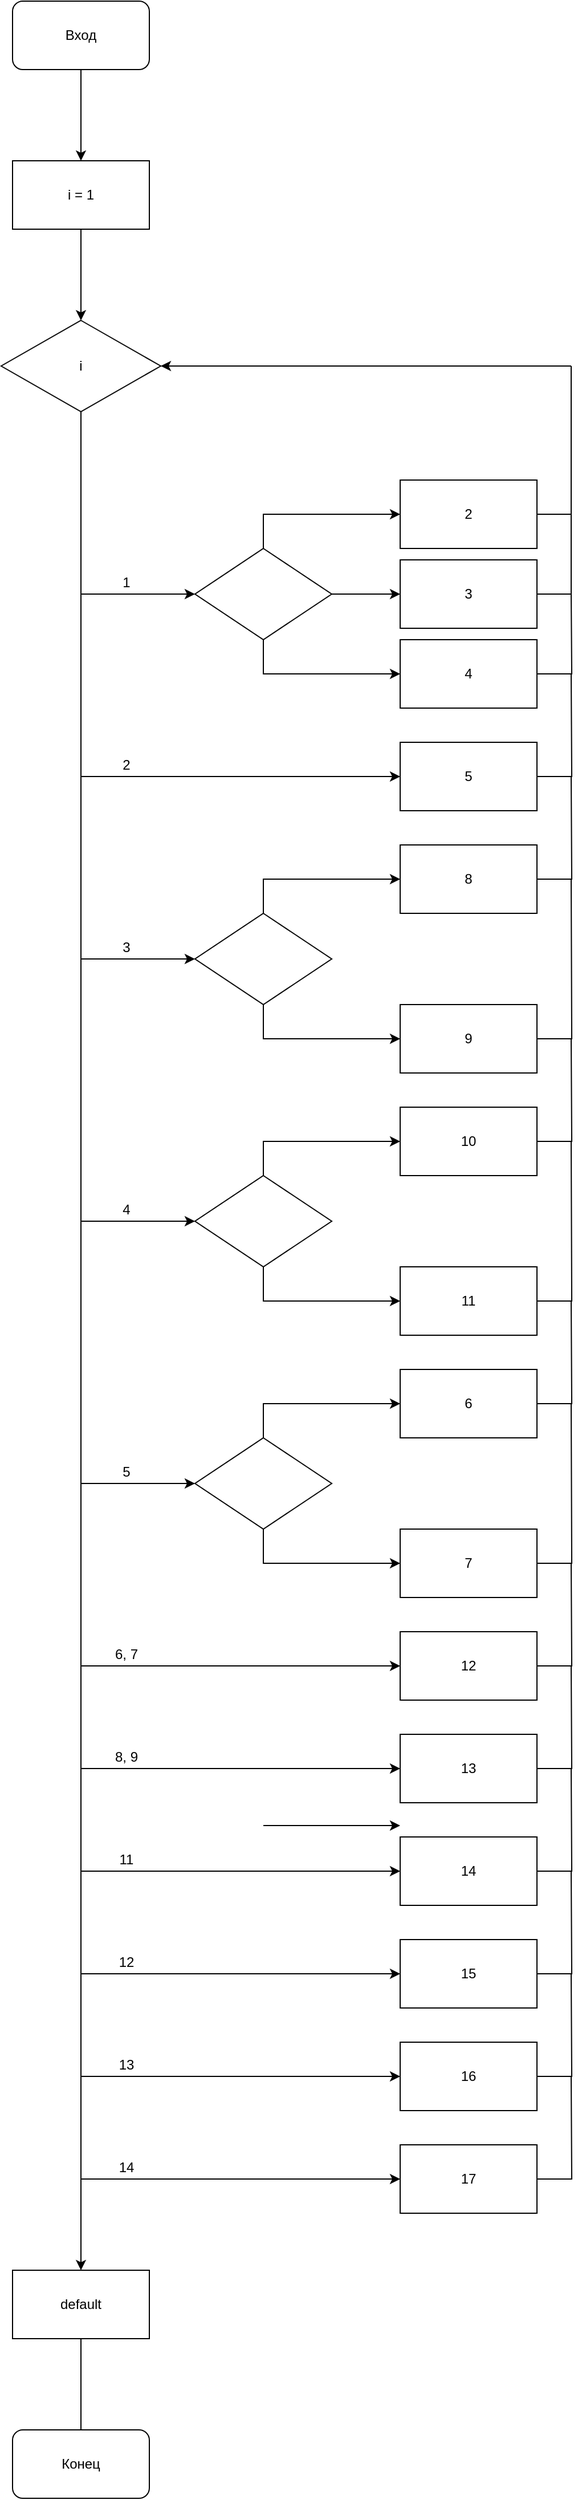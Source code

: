 <mxfile version="12.4.2" type="device" pages="1"><diagram id="IKsdz007_3M3mUyME8Tq" name="Страница 1"><mxGraphModel dx="868" dy="520" grid="1" gridSize="10" guides="1" tooltips="1" connect="1" arrows="1" fold="1" page="0" pageScale="1" pageWidth="827" pageHeight="1169" math="0" shadow="0"><root><mxCell id="0"/><mxCell id="1" parent="0"/><mxCell id="4_eSJeXzZ1_JEW9OCJUI-3" value="" style="edgeStyle=orthogonalEdgeStyle;rounded=0;orthogonalLoop=1;jettySize=auto;html=1;" parent="1" source="4_eSJeXzZ1_JEW9OCJUI-1" edge="1"><mxGeometry relative="1" as="geometry"><mxPoint x="380" y="180" as="targetPoint"/></mxGeometry></mxCell><mxCell id="4_eSJeXzZ1_JEW9OCJUI-1" value="Вход" style="rounded=1;whiteSpace=wrap;html=1;" parent="1" vertex="1"><mxGeometry x="320" y="40" width="120" height="60" as="geometry"/></mxCell><mxCell id="4_eSJeXzZ1_JEW9OCJUI-8" value="" style="edgeStyle=orthogonalEdgeStyle;rounded=0;orthogonalLoop=1;jettySize=auto;html=1;" parent="1" edge="1"><mxGeometry relative="1" as="geometry"><mxPoint x="380" y="240" as="sourcePoint"/><mxPoint x="380" y="320" as="targetPoint"/></mxGeometry></mxCell><mxCell id="4_eSJeXzZ1_JEW9OCJUI-35" value="i" style="rhombus;whiteSpace=wrap;html=1;" parent="1" vertex="1"><mxGeometry x="310" y="320" width="140" height="80" as="geometry"/></mxCell><mxCell id="4_eSJeXzZ1_JEW9OCJUI-38" value="i = 1" style="rounded=0;whiteSpace=wrap;html=1;" parent="1" vertex="1"><mxGeometry x="320" y="180" width="120" height="60" as="geometry"/></mxCell><mxCell id="4_eSJeXzZ1_JEW9OCJUI-49" value="1" style="text;html=1;strokeColor=none;fillColor=none;align=center;verticalAlign=middle;whiteSpace=wrap;rounded=0;" parent="1" vertex="1"><mxGeometry x="400" y="540" width="40" height="20" as="geometry"/></mxCell><mxCell id="4_eSJeXzZ1_JEW9OCJUI-53" style="edgeStyle=orthogonalEdgeStyle;rounded=0;orthogonalLoop=1;jettySize=auto;html=1;endArrow=classic;endFill=1;strokeColor=#000000;exitX=0.5;exitY=0;exitDx=0;exitDy=0;entryX=0;entryY=0.5;entryDx=0;entryDy=0;" parent="1" source="4_eSJeXzZ1_JEW9OCJUI-52" target="4_eSJeXzZ1_JEW9OCJUI-54" edge="1"><mxGeometry relative="1" as="geometry"><mxPoint x="660" y="500" as="targetPoint"/><Array as="points"><mxPoint x="540" y="490"/></Array></mxGeometry></mxCell><mxCell id="4_eSJeXzZ1_JEW9OCJUI-56" style="edgeStyle=orthogonalEdgeStyle;rounded=0;orthogonalLoop=1;jettySize=auto;html=1;entryX=0;entryY=0.5;entryDx=0;entryDy=0;endArrow=classic;endFill=1;strokeColor=#000000;" parent="1" source="4_eSJeXzZ1_JEW9OCJUI-52" target="4_eSJeXzZ1_JEW9OCJUI-55" edge="1"><mxGeometry relative="1" as="geometry"><Array as="points"><mxPoint x="620" y="560"/><mxPoint x="620" y="560"/></Array></mxGeometry></mxCell><mxCell id="4_eSJeXzZ1_JEW9OCJUI-52" value="" style="rhombus;whiteSpace=wrap;html=1;" parent="1" vertex="1"><mxGeometry x="480" y="520" width="120" height="80" as="geometry"/></mxCell><mxCell id="4_eSJeXzZ1_JEW9OCJUI-63" style="edgeStyle=elbowEdgeStyle;rounded=0;orthogonalLoop=1;jettySize=auto;elbow=vertical;html=1;endArrow=none;endFill=0;endSize=0;strokeColor=#000000;strokeWidth=1;" parent="1" source="4_eSJeXzZ1_JEW9OCJUI-54" edge="1"><mxGeometry relative="1" as="geometry"><mxPoint x="810" y="490" as="targetPoint"/></mxGeometry></mxCell><mxCell id="4_eSJeXzZ1_JEW9OCJUI-54" value="2" style="rounded=0;whiteSpace=wrap;html=1;" parent="1" vertex="1"><mxGeometry x="660" y="460" width="120" height="60" as="geometry"/></mxCell><mxCell id="4_eSJeXzZ1_JEW9OCJUI-61" value="" style="edgeStyle=elbowEdgeStyle;rounded=0;orthogonalLoop=1;jettySize=auto;elbow=vertical;html=1;endArrow=none;endFill=0;endSize=0;strokeColor=#000000;strokeWidth=1;exitX=1;exitY=0.5;exitDx=0;exitDy=0;" parent="1" source="4_eSJeXzZ1_JEW9OCJUI-55" edge="1"><mxGeometry relative="1" as="geometry"><mxPoint x="810" y="360" as="targetPoint"/><Array as="points"><mxPoint x="800" y="560"/><mxPoint x="790" y="630"/><mxPoint x="790" y="610"/><mxPoint x="790" y="720"/><mxPoint x="770" y="730"/><mxPoint x="860" y="470"/><mxPoint x="820" y="670"/></Array></mxGeometry></mxCell><mxCell id="4_eSJeXzZ1_JEW9OCJUI-55" value="3" style="rounded=0;whiteSpace=wrap;html=1;" parent="1" vertex="1"><mxGeometry x="660" y="530" width="120" height="60" as="geometry"/></mxCell><mxCell id="4_eSJeXzZ1_JEW9OCJUI-62" value="" style="endArrow=none;html=1;strokeColor=#000000;strokeWidth=1;exitX=1;exitY=0.5;exitDx=0;exitDy=0;endFill=0;startArrow=classic;startFill=1;" parent="1" source="4_eSJeXzZ1_JEW9OCJUI-35" edge="1"><mxGeometry width="50" height="50" relative="1" as="geometry"><mxPoint x="640" y="360" as="sourcePoint"/><mxPoint x="810" y="360" as="targetPoint"/></mxGeometry></mxCell><mxCell id="-wZU0GKNTRSujly52MlM-6" style="edgeStyle=orthogonalEdgeStyle;rounded=0;orthogonalLoop=1;jettySize=auto;html=1;endArrow=classic;endFill=1;strokeColor=#000000;" parent="1" edge="1"><mxGeometry relative="1" as="geometry"><mxPoint x="480" y="560" as="targetPoint"/><Array as="points"><mxPoint x="380" y="560"/></Array><mxPoint x="380" y="400" as="sourcePoint"/></mxGeometry></mxCell><mxCell id="dnbTcPZPmtyTJztEf2Md-1" style="edgeStyle=orthogonalEdgeStyle;rounded=0;orthogonalLoop=1;jettySize=auto;html=1;endArrow=classic;endFill=1;strokeColor=#000000;exitX=0.5;exitY=1;exitDx=0;exitDy=0;entryX=0;entryY=0.5;entryDx=0;entryDy=0;" edge="1" parent="1" source="4_eSJeXzZ1_JEW9OCJUI-52" target="dnbTcPZPmtyTJztEf2Md-2"><mxGeometry relative="1" as="geometry"><mxPoint x="660" y="650" as="targetPoint"/><Array as="points"><mxPoint x="540" y="630"/></Array><mxPoint x="540" y="630" as="sourcePoint"/></mxGeometry></mxCell><mxCell id="dnbTcPZPmtyTJztEf2Md-3" style="edgeStyle=orthogonalEdgeStyle;rounded=0;orthogonalLoop=1;jettySize=auto;html=1;strokeColor=#000000;endArrow=none;endFill=0;" edge="1" parent="1" source="dnbTcPZPmtyTJztEf2Md-2"><mxGeometry relative="1" as="geometry"><mxPoint x="810" y="560" as="targetPoint"/></mxGeometry></mxCell><mxCell id="dnbTcPZPmtyTJztEf2Md-2" value="4" style="rounded=0;whiteSpace=wrap;html=1;" vertex="1" parent="1"><mxGeometry x="660" y="600" width="120" height="60" as="geometry"/></mxCell><mxCell id="dnbTcPZPmtyTJztEf2Md-4" style="edgeStyle=orthogonalEdgeStyle;rounded=0;orthogonalLoop=1;jettySize=auto;html=1;endArrow=classic;endFill=1;strokeColor=#000000;entryX=0;entryY=0.5;entryDx=0;entryDy=0;" edge="1" parent="1" target="dnbTcPZPmtyTJztEf2Md-6"><mxGeometry relative="1" as="geometry"><mxPoint x="480" y="720" as="targetPoint"/><Array as="points"><mxPoint x="380" y="720"/></Array><mxPoint x="380" y="560" as="sourcePoint"/></mxGeometry></mxCell><mxCell id="dnbTcPZPmtyTJztEf2Md-5" value="2" style="text;html=1;strokeColor=none;fillColor=none;align=center;verticalAlign=middle;whiteSpace=wrap;rounded=0;" vertex="1" parent="1"><mxGeometry x="400" y="700" width="40" height="20" as="geometry"/></mxCell><mxCell id="dnbTcPZPmtyTJztEf2Md-7" style="edgeStyle=orthogonalEdgeStyle;rounded=0;orthogonalLoop=1;jettySize=auto;html=1;strokeColor=#000000;endArrow=none;endFill=0;" edge="1" parent="1" source="dnbTcPZPmtyTJztEf2Md-6"><mxGeometry relative="1" as="geometry"><mxPoint x="810" y="630" as="targetPoint"/></mxGeometry></mxCell><mxCell id="dnbTcPZPmtyTJztEf2Md-6" value="5" style="rounded=0;whiteSpace=wrap;html=1;" vertex="1" parent="1"><mxGeometry x="660" y="690" width="120" height="60" as="geometry"/></mxCell><mxCell id="dnbTcPZPmtyTJztEf2Md-8" value="3" style="text;html=1;strokeColor=none;fillColor=none;align=center;verticalAlign=middle;whiteSpace=wrap;rounded=0;" vertex="1" parent="1"><mxGeometry x="400" y="860" width="40" height="20" as="geometry"/></mxCell><mxCell id="dnbTcPZPmtyTJztEf2Md-9" style="edgeStyle=orthogonalEdgeStyle;rounded=0;orthogonalLoop=1;jettySize=auto;html=1;endArrow=classic;endFill=1;strokeColor=#000000;exitX=0.5;exitY=0;exitDx=0;exitDy=0;entryX=0;entryY=0.5;entryDx=0;entryDy=0;" edge="1" source="dnbTcPZPmtyTJztEf2Md-11" target="dnbTcPZPmtyTJztEf2Md-13" parent="1"><mxGeometry relative="1" as="geometry"><mxPoint x="660" y="820" as="targetPoint"/><Array as="points"><mxPoint x="540" y="810"/></Array></mxGeometry></mxCell><mxCell id="dnbTcPZPmtyTJztEf2Md-11" value="" style="rhombus;whiteSpace=wrap;html=1;" vertex="1" parent="1"><mxGeometry x="480" y="840" width="120" height="80" as="geometry"/></mxCell><mxCell id="dnbTcPZPmtyTJztEf2Md-19" style="edgeStyle=orthogonalEdgeStyle;rounded=0;orthogonalLoop=1;jettySize=auto;html=1;endArrow=none;endFill=0;strokeColor=#000000;" edge="1" parent="1" source="dnbTcPZPmtyTJztEf2Md-13"><mxGeometry relative="1" as="geometry"><mxPoint x="810" y="720" as="targetPoint"/></mxGeometry></mxCell><mxCell id="dnbTcPZPmtyTJztEf2Md-13" value="8" style="rounded=0;whiteSpace=wrap;html=1;" vertex="1" parent="1"><mxGeometry x="660" y="780" width="120" height="60" as="geometry"/></mxCell><mxCell id="dnbTcPZPmtyTJztEf2Md-15" style="edgeStyle=orthogonalEdgeStyle;rounded=0;orthogonalLoop=1;jettySize=auto;html=1;endArrow=classic;endFill=1;strokeColor=#000000;exitX=0.5;exitY=1;exitDx=0;exitDy=0;entryX=0;entryY=0.5;entryDx=0;entryDy=0;" edge="1" source="dnbTcPZPmtyTJztEf2Md-11" target="dnbTcPZPmtyTJztEf2Md-17" parent="1"><mxGeometry relative="1" as="geometry"><mxPoint x="660" y="970" as="targetPoint"/><Array as="points"><mxPoint x="540" y="950"/></Array><mxPoint x="540" y="950" as="sourcePoint"/></mxGeometry></mxCell><mxCell id="dnbTcPZPmtyTJztEf2Md-20" style="edgeStyle=orthogonalEdgeStyle;rounded=0;orthogonalLoop=1;jettySize=auto;html=1;endArrow=none;endFill=0;strokeColor=#000000;" edge="1" parent="1" source="dnbTcPZPmtyTJztEf2Md-17"><mxGeometry relative="1" as="geometry"><mxPoint x="810" y="810" as="targetPoint"/></mxGeometry></mxCell><mxCell id="dnbTcPZPmtyTJztEf2Md-17" value="9" style="rounded=0;whiteSpace=wrap;html=1;" vertex="1" parent="1"><mxGeometry x="660" y="920" width="120" height="60" as="geometry"/></mxCell><mxCell id="dnbTcPZPmtyTJztEf2Md-21" style="edgeStyle=orthogonalEdgeStyle;rounded=0;orthogonalLoop=1;jettySize=auto;html=1;endArrow=classic;endFill=1;strokeColor=#000000;" edge="1" parent="1"><mxGeometry relative="1" as="geometry"><mxPoint x="480" y="880" as="targetPoint"/><Array as="points"><mxPoint x="380" y="880"/></Array><mxPoint x="380" y="720" as="sourcePoint"/></mxGeometry></mxCell><mxCell id="dnbTcPZPmtyTJztEf2Md-22" value="4" style="text;html=1;strokeColor=none;fillColor=none;align=center;verticalAlign=middle;whiteSpace=wrap;rounded=0;" vertex="1" parent="1"><mxGeometry x="400" y="1090" width="40" height="20" as="geometry"/></mxCell><mxCell id="dnbTcPZPmtyTJztEf2Md-23" style="edgeStyle=orthogonalEdgeStyle;rounded=0;orthogonalLoop=1;jettySize=auto;html=1;endArrow=classic;endFill=1;strokeColor=#000000;exitX=0.5;exitY=0;exitDx=0;exitDy=0;entryX=0;entryY=0.5;entryDx=0;entryDy=0;" edge="1" source="dnbTcPZPmtyTJztEf2Md-24" target="dnbTcPZPmtyTJztEf2Md-25" parent="1"><mxGeometry relative="1" as="geometry"><mxPoint x="660" y="1050" as="targetPoint"/><Array as="points"><mxPoint x="540" y="1040"/></Array></mxGeometry></mxCell><mxCell id="dnbTcPZPmtyTJztEf2Md-24" value="" style="rhombus;whiteSpace=wrap;html=1;" vertex="1" parent="1"><mxGeometry x="480" y="1070" width="120" height="80" as="geometry"/></mxCell><mxCell id="dnbTcPZPmtyTJztEf2Md-30" style="edgeStyle=orthogonalEdgeStyle;rounded=0;orthogonalLoop=1;jettySize=auto;html=1;endArrow=none;endFill=0;strokeColor=#000000;" edge="1" parent="1" source="dnbTcPZPmtyTJztEf2Md-25"><mxGeometry relative="1" as="geometry"><mxPoint x="810" y="950" as="targetPoint"/></mxGeometry></mxCell><mxCell id="dnbTcPZPmtyTJztEf2Md-25" value="10" style="rounded=0;whiteSpace=wrap;html=1;" vertex="1" parent="1"><mxGeometry x="660" y="1010" width="120" height="60" as="geometry"/></mxCell><mxCell id="dnbTcPZPmtyTJztEf2Md-26" style="edgeStyle=orthogonalEdgeStyle;rounded=0;orthogonalLoop=1;jettySize=auto;html=1;endArrow=classic;endFill=1;strokeColor=#000000;exitX=0.5;exitY=1;exitDx=0;exitDy=0;entryX=0;entryY=0.5;entryDx=0;entryDy=0;" edge="1" source="dnbTcPZPmtyTJztEf2Md-24" target="dnbTcPZPmtyTJztEf2Md-28" parent="1"><mxGeometry relative="1" as="geometry"><mxPoint x="660" y="1200" as="targetPoint"/><Array as="points"><mxPoint x="540" y="1180"/></Array><mxPoint x="540" y="1180" as="sourcePoint"/></mxGeometry></mxCell><mxCell id="dnbTcPZPmtyTJztEf2Md-27" style="edgeStyle=orthogonalEdgeStyle;rounded=0;orthogonalLoop=1;jettySize=auto;html=1;endArrow=none;endFill=0;strokeColor=#000000;" edge="1" source="dnbTcPZPmtyTJztEf2Md-28" parent="1"><mxGeometry relative="1" as="geometry"><mxPoint x="810" y="1040" as="targetPoint"/></mxGeometry></mxCell><mxCell id="dnbTcPZPmtyTJztEf2Md-28" value="11" style="rounded=0;whiteSpace=wrap;html=1;" vertex="1" parent="1"><mxGeometry x="660" y="1150" width="120" height="60" as="geometry"/></mxCell><mxCell id="dnbTcPZPmtyTJztEf2Md-29" style="edgeStyle=orthogonalEdgeStyle;rounded=0;orthogonalLoop=1;jettySize=auto;html=1;endArrow=classic;endFill=1;strokeColor=#000000;" edge="1" parent="1"><mxGeometry relative="1" as="geometry"><mxPoint x="480" y="1110" as="targetPoint"/><Array as="points"><mxPoint x="380" y="1110"/></Array><mxPoint x="380" y="880" as="sourcePoint"/></mxGeometry></mxCell><mxCell id="dnbTcPZPmtyTJztEf2Md-31" value="5" style="text;html=1;strokeColor=none;fillColor=none;align=center;verticalAlign=middle;whiteSpace=wrap;rounded=0;" vertex="1" parent="1"><mxGeometry x="400" y="1320" width="40" height="20" as="geometry"/></mxCell><mxCell id="dnbTcPZPmtyTJztEf2Md-32" style="edgeStyle=orthogonalEdgeStyle;rounded=0;orthogonalLoop=1;jettySize=auto;html=1;endArrow=classic;endFill=1;strokeColor=#000000;exitX=0.5;exitY=0;exitDx=0;exitDy=0;entryX=0;entryY=0.5;entryDx=0;entryDy=0;" edge="1" source="dnbTcPZPmtyTJztEf2Md-33" target="dnbTcPZPmtyTJztEf2Md-34" parent="1"><mxGeometry relative="1" as="geometry"><mxPoint x="660" y="1280" as="targetPoint"/><Array as="points"><mxPoint x="540" y="1270"/></Array></mxGeometry></mxCell><mxCell id="dnbTcPZPmtyTJztEf2Md-33" value="" style="rhombus;whiteSpace=wrap;html=1;" vertex="1" parent="1"><mxGeometry x="480" y="1300" width="120" height="80" as="geometry"/></mxCell><mxCell id="dnbTcPZPmtyTJztEf2Md-34" value="6" style="rounded=0;whiteSpace=wrap;html=1;" vertex="1" parent="1"><mxGeometry x="660" y="1240" width="120" height="60" as="geometry"/></mxCell><mxCell id="dnbTcPZPmtyTJztEf2Md-35" style="edgeStyle=orthogonalEdgeStyle;rounded=0;orthogonalLoop=1;jettySize=auto;html=1;endArrow=classic;endFill=1;strokeColor=#000000;exitX=0.5;exitY=1;exitDx=0;exitDy=0;entryX=0;entryY=0.5;entryDx=0;entryDy=0;" edge="1" source="dnbTcPZPmtyTJztEf2Md-33" target="dnbTcPZPmtyTJztEf2Md-37" parent="1"><mxGeometry relative="1" as="geometry"><mxPoint x="660" y="1430" as="targetPoint"/><Array as="points"><mxPoint x="540" y="1410"/></Array><mxPoint x="540" y="1410" as="sourcePoint"/></mxGeometry></mxCell><mxCell id="dnbTcPZPmtyTJztEf2Md-36" style="edgeStyle=orthogonalEdgeStyle;rounded=0;orthogonalLoop=1;jettySize=auto;html=1;endArrow=none;endFill=0;strokeColor=#000000;" edge="1" source="dnbTcPZPmtyTJztEf2Md-37" parent="1"><mxGeometry relative="1" as="geometry"><mxPoint x="810" y="1270" as="targetPoint"/></mxGeometry></mxCell><mxCell id="dnbTcPZPmtyTJztEf2Md-37" value="7" style="rounded=0;whiteSpace=wrap;html=1;" vertex="1" parent="1"><mxGeometry x="660" y="1380" width="120" height="60" as="geometry"/></mxCell><mxCell id="dnbTcPZPmtyTJztEf2Md-38" style="edgeStyle=orthogonalEdgeStyle;rounded=0;orthogonalLoop=1;jettySize=auto;html=1;endArrow=classic;endFill=1;strokeColor=#000000;" edge="1" parent="1"><mxGeometry relative="1" as="geometry"><mxPoint x="480" y="1340" as="targetPoint"/><Array as="points"><mxPoint x="380" y="1340"/></Array><mxPoint x="380" y="1110" as="sourcePoint"/></mxGeometry></mxCell><mxCell id="dnbTcPZPmtyTJztEf2Md-39" style="edgeStyle=orthogonalEdgeStyle;rounded=0;orthogonalLoop=1;jettySize=auto;html=1;endArrow=none;endFill=0;strokeColor=#000000;" edge="1" source="dnbTcPZPmtyTJztEf2Md-34" parent="1"><mxGeometry relative="1" as="geometry"><mxPoint x="810" y="1180" as="targetPoint"/></mxGeometry></mxCell><mxCell id="dnbTcPZPmtyTJztEf2Md-40" value="6, 7" style="text;html=1;strokeColor=none;fillColor=none;align=center;verticalAlign=middle;whiteSpace=wrap;rounded=0;" vertex="1" parent="1"><mxGeometry x="400" y="1480" width="40" height="20" as="geometry"/></mxCell><mxCell id="dnbTcPZPmtyTJztEf2Md-43" value="12" style="rounded=0;whiteSpace=wrap;html=1;" vertex="1" parent="1"><mxGeometry x="660" y="1470" width="120" height="60" as="geometry"/></mxCell><mxCell id="dnbTcPZPmtyTJztEf2Md-44" style="edgeStyle=orthogonalEdgeStyle;rounded=0;orthogonalLoop=1;jettySize=auto;html=1;endArrow=classic;endFill=1;strokeColor=#000000;exitX=0.5;exitY=1;exitDx=0;exitDy=0;entryX=0;entryY=0.5;entryDx=0;entryDy=0;" edge="1" source="dnbTcPZPmtyTJztEf2Md-42" parent="1"><mxGeometry relative="1" as="geometry"><mxPoint x="660" y="1640" as="targetPoint"/><Array as="points"><mxPoint x="540" y="1640"/></Array><mxPoint x="540" y="1640" as="sourcePoint"/></mxGeometry></mxCell><mxCell id="dnbTcPZPmtyTJztEf2Md-47" style="edgeStyle=orthogonalEdgeStyle;rounded=0;orthogonalLoop=1;jettySize=auto;html=1;endArrow=classic;endFill=1;strokeColor=#000000;entryX=0;entryY=0.5;entryDx=0;entryDy=0;" edge="1" parent="1" target="dnbTcPZPmtyTJztEf2Md-43"><mxGeometry relative="1" as="geometry"><mxPoint x="480" y="1570" as="targetPoint"/><Array as="points"><mxPoint x="380" y="1500"/></Array><mxPoint x="380" y="1340" as="sourcePoint"/></mxGeometry></mxCell><mxCell id="dnbTcPZPmtyTJztEf2Md-48" style="edgeStyle=orthogonalEdgeStyle;rounded=0;orthogonalLoop=1;jettySize=auto;html=1;endArrow=none;endFill=0;strokeColor=#000000;" edge="1" source="dnbTcPZPmtyTJztEf2Md-43" parent="1"><mxGeometry relative="1" as="geometry"><mxPoint x="810" y="1410" as="targetPoint"/></mxGeometry></mxCell><mxCell id="dnbTcPZPmtyTJztEf2Md-49" value="8, 9" style="text;html=1;strokeColor=none;fillColor=none;align=center;verticalAlign=middle;whiteSpace=wrap;rounded=0;" vertex="1" parent="1"><mxGeometry x="400" y="1570" width="40" height="20" as="geometry"/></mxCell><mxCell id="dnbTcPZPmtyTJztEf2Md-50" value="13" style="rounded=0;whiteSpace=wrap;html=1;" vertex="1" parent="1"><mxGeometry x="660" y="1560" width="120" height="60" as="geometry"/></mxCell><mxCell id="dnbTcPZPmtyTJztEf2Md-51" style="edgeStyle=orthogonalEdgeStyle;rounded=0;orthogonalLoop=1;jettySize=auto;html=1;endArrow=classic;endFill=1;strokeColor=#000000;entryX=0;entryY=0.5;entryDx=0;entryDy=0;" edge="1" target="dnbTcPZPmtyTJztEf2Md-50" parent="1"><mxGeometry relative="1" as="geometry"><mxPoint x="480" y="1660" as="targetPoint"/><Array as="points"><mxPoint x="380" y="1590"/></Array><mxPoint x="380" y="1500" as="sourcePoint"/></mxGeometry></mxCell><mxCell id="dnbTcPZPmtyTJztEf2Md-52" style="edgeStyle=orthogonalEdgeStyle;rounded=0;orthogonalLoop=1;jettySize=auto;html=1;endArrow=none;endFill=0;strokeColor=#000000;" edge="1" source="dnbTcPZPmtyTJztEf2Md-50" parent="1"><mxGeometry relative="1" as="geometry"><mxPoint x="810" y="1500" as="targetPoint"/></mxGeometry></mxCell><mxCell id="dnbTcPZPmtyTJztEf2Md-53" value="11" style="text;html=1;strokeColor=none;fillColor=none;align=center;verticalAlign=middle;whiteSpace=wrap;rounded=0;" vertex="1" parent="1"><mxGeometry x="400" y="1660" width="40" height="20" as="geometry"/></mxCell><mxCell id="dnbTcPZPmtyTJztEf2Md-54" value="14" style="rounded=0;whiteSpace=wrap;html=1;" vertex="1" parent="1"><mxGeometry x="660" y="1650" width="120" height="60" as="geometry"/></mxCell><mxCell id="dnbTcPZPmtyTJztEf2Md-55" style="edgeStyle=orthogonalEdgeStyle;rounded=0;orthogonalLoop=1;jettySize=auto;html=1;endArrow=classic;endFill=1;strokeColor=#000000;entryX=0;entryY=0.5;entryDx=0;entryDy=0;" edge="1" target="dnbTcPZPmtyTJztEf2Md-54" parent="1"><mxGeometry relative="1" as="geometry"><mxPoint x="480" y="1750" as="targetPoint"/><Array as="points"><mxPoint x="380" y="1680"/></Array><mxPoint x="380" y="1590" as="sourcePoint"/></mxGeometry></mxCell><mxCell id="dnbTcPZPmtyTJztEf2Md-56" style="edgeStyle=orthogonalEdgeStyle;rounded=0;orthogonalLoop=1;jettySize=auto;html=1;endArrow=none;endFill=0;strokeColor=#000000;" edge="1" source="dnbTcPZPmtyTJztEf2Md-54" parent="1"><mxGeometry relative="1" as="geometry"><mxPoint x="810" y="1590" as="targetPoint"/></mxGeometry></mxCell><mxCell id="dnbTcPZPmtyTJztEf2Md-57" value="12" style="text;html=1;strokeColor=none;fillColor=none;align=center;verticalAlign=middle;whiteSpace=wrap;rounded=0;" vertex="1" parent="1"><mxGeometry x="400" y="1750" width="40" height="20" as="geometry"/></mxCell><mxCell id="dnbTcPZPmtyTJztEf2Md-58" value="15" style="rounded=0;whiteSpace=wrap;html=1;" vertex="1" parent="1"><mxGeometry x="660" y="1740" width="120" height="60" as="geometry"/></mxCell><mxCell id="dnbTcPZPmtyTJztEf2Md-59" style="edgeStyle=orthogonalEdgeStyle;rounded=0;orthogonalLoop=1;jettySize=auto;html=1;endArrow=classic;endFill=1;strokeColor=#000000;entryX=0;entryY=0.5;entryDx=0;entryDy=0;" edge="1" parent="1" target="dnbTcPZPmtyTJztEf2Md-58"><mxGeometry relative="1" as="geometry"><mxPoint x="480" y="1840" as="targetPoint"/><Array as="points"><mxPoint x="380" y="1770"/></Array><mxPoint x="380" y="1680" as="sourcePoint"/></mxGeometry></mxCell><mxCell id="dnbTcPZPmtyTJztEf2Md-60" style="edgeStyle=orthogonalEdgeStyle;rounded=0;orthogonalLoop=1;jettySize=auto;html=1;endArrow=none;endFill=0;strokeColor=#000000;" edge="1" parent="1" source="dnbTcPZPmtyTJztEf2Md-58"><mxGeometry relative="1" as="geometry"><mxPoint x="810" y="1680" as="targetPoint"/></mxGeometry></mxCell><mxCell id="dnbTcPZPmtyTJztEf2Md-61" value="13" style="text;html=1;strokeColor=none;fillColor=none;align=center;verticalAlign=middle;whiteSpace=wrap;rounded=0;" vertex="1" parent="1"><mxGeometry x="400" y="1840" width="40" height="20" as="geometry"/></mxCell><mxCell id="dnbTcPZPmtyTJztEf2Md-62" value="16" style="rounded=0;whiteSpace=wrap;html=1;" vertex="1" parent="1"><mxGeometry x="660" y="1830" width="120" height="60" as="geometry"/></mxCell><mxCell id="dnbTcPZPmtyTJztEf2Md-63" style="edgeStyle=orthogonalEdgeStyle;rounded=0;orthogonalLoop=1;jettySize=auto;html=1;endArrow=classic;endFill=1;strokeColor=#000000;entryX=0;entryY=0.5;entryDx=0;entryDy=0;" edge="1" parent="1" target="dnbTcPZPmtyTJztEf2Md-62"><mxGeometry relative="1" as="geometry"><mxPoint x="480" y="1930" as="targetPoint"/><Array as="points"><mxPoint x="380" y="1860"/></Array><mxPoint x="380" y="1770" as="sourcePoint"/></mxGeometry></mxCell><mxCell id="dnbTcPZPmtyTJztEf2Md-64" style="edgeStyle=orthogonalEdgeStyle;rounded=0;orthogonalLoop=1;jettySize=auto;html=1;endArrow=none;endFill=0;strokeColor=#000000;" edge="1" parent="1" source="dnbTcPZPmtyTJztEf2Md-62"><mxGeometry relative="1" as="geometry"><mxPoint x="810" y="1770" as="targetPoint"/></mxGeometry></mxCell><mxCell id="dnbTcPZPmtyTJztEf2Md-65" value="14" style="text;html=1;strokeColor=none;fillColor=none;align=center;verticalAlign=middle;whiteSpace=wrap;rounded=0;" vertex="1" parent="1"><mxGeometry x="400" y="1930" width="40" height="20" as="geometry"/></mxCell><mxCell id="dnbTcPZPmtyTJztEf2Md-66" value="17" style="rounded=0;whiteSpace=wrap;html=1;" vertex="1" parent="1"><mxGeometry x="660" y="1920" width="120" height="60" as="geometry"/></mxCell><mxCell id="dnbTcPZPmtyTJztEf2Md-67" style="edgeStyle=orthogonalEdgeStyle;rounded=0;orthogonalLoop=1;jettySize=auto;html=1;endArrow=classic;endFill=1;strokeColor=#000000;entryX=0;entryY=0.5;entryDx=0;entryDy=0;" edge="1" parent="1" target="dnbTcPZPmtyTJztEf2Md-66"><mxGeometry relative="1" as="geometry"><mxPoint x="480" y="2020" as="targetPoint"/><Array as="points"><mxPoint x="380" y="1950"/></Array><mxPoint x="380" y="1860" as="sourcePoint"/></mxGeometry></mxCell><mxCell id="dnbTcPZPmtyTJztEf2Md-68" style="edgeStyle=orthogonalEdgeStyle;rounded=0;orthogonalLoop=1;jettySize=auto;html=1;endArrow=none;endFill=0;strokeColor=#000000;" edge="1" parent="1" source="dnbTcPZPmtyTJztEf2Md-66"><mxGeometry relative="1" as="geometry"><mxPoint x="810" y="1860" as="targetPoint"/></mxGeometry></mxCell><mxCell id="dnbTcPZPmtyTJztEf2Md-73" value="" style="endArrow=classic;html=1;strokeColor=#000000;" edge="1" parent="1"><mxGeometry width="50" height="50" relative="1" as="geometry"><mxPoint x="380" y="1950" as="sourcePoint"/><mxPoint x="380" y="2030" as="targetPoint"/></mxGeometry></mxCell><mxCell id="dnbTcPZPmtyTJztEf2Md-76" value="" style="edgeStyle=orthogonalEdgeStyle;rounded=0;orthogonalLoop=1;jettySize=auto;html=1;endArrow=none;endFill=0;strokeColor=#000000;" edge="1" parent="1" source="dnbTcPZPmtyTJztEf2Md-74"><mxGeometry relative="1" as="geometry"><mxPoint x="380" y="2170" as="targetPoint"/></mxGeometry></mxCell><mxCell id="dnbTcPZPmtyTJztEf2Md-74" value="default" style="rounded=0;whiteSpace=wrap;html=1;" vertex="1" parent="1"><mxGeometry x="320" y="2030" width="120" height="60" as="geometry"/></mxCell><mxCell id="dnbTcPZPmtyTJztEf2Md-77" value="Конец" style="rounded=1;whiteSpace=wrap;html=1;" vertex="1" parent="1"><mxGeometry x="320" y="2170" width="120" height="60" as="geometry"/></mxCell></root></mxGraphModel></diagram></mxfile>